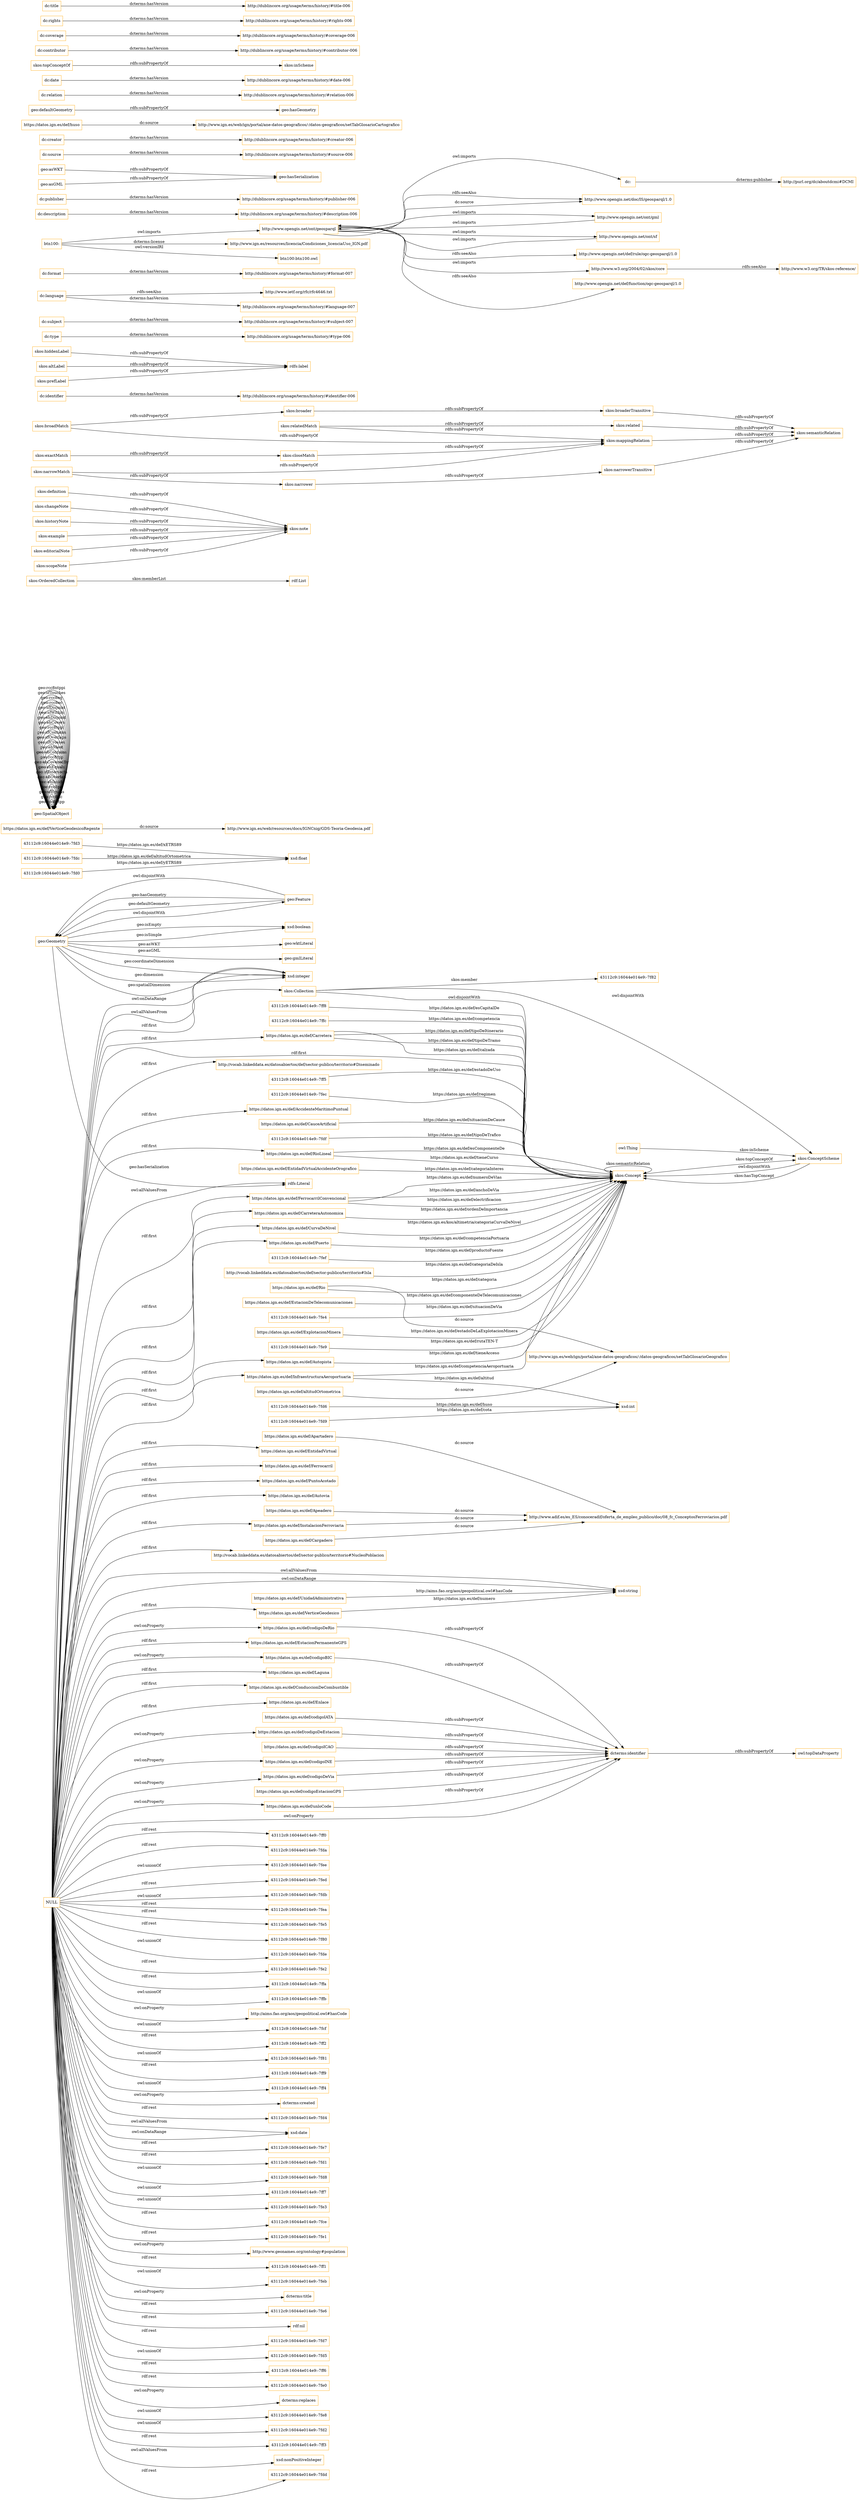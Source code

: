 digraph ar2dtool_diagram { 
rankdir=LR;
size="1501"
node [shape = rectangle, color="orange"]; "http://vocab.linkeddata.es/datosabiertos/def/sector-publico/territorio#Diseminado" "https://datos.ign.es/def/AccidenteMaritimoPuntual" "https://datos.ign.es/def/Apeadero" "https://datos.ign.es/def/Carretera" "43112c9:16044e014e9:-7fef" "43112c9:16044e014e9:-7fd6" "https://datos.ign.es/def/InfraestructuraAeroportuaria" "43112c9:16044e014e9:-7fd3" "43112c9:16044e014e9:-7fdc" "https://datos.ign.es/def/Cargadero" "http://vocab.linkeddata.es/datosabiertos/def/sector-publico/territorio#Isla" "https://datos.ign.es/def/EstacionDeTelecomunicaciones" "https://datos.ign.es/def/EntidadVirtual" "43112c9:16044e014e9:-7fe4" "https://datos.ign.es/def/ExplotacionMinera" "https://datos.ign.es/def/FerrocarrilConvencional" "https://datos.ign.es/def/Ferrocarril" "https://datos.ign.es/def/PuntoAcotado" "43112c9:16044e014e9:-7fd9" "43112c9:16044e014e9:-7fe9" "https://datos.ign.es/def/Autovia" "43112c9:16044e014e9:-7ff8" "https://datos.ign.es/def/CarreteraAutonomica" "https://datos.ign.es/def/Rio" "https://datos.ign.es/def/UnidadAdministrativa" "43112c9:16044e014e9:-7ffc" "http://vocab.linkeddata.es/datosabiertos/def/sector-publico/territorio#NucleoPoblacion" "https://datos.ign.es/def/VerticeGeodesico" "https://datos.ign.es/def/EstacionPermanenteGPS" "https://datos.ign.es/def/CurvaDeNivel" "https://datos.ign.es/def/Puerto" "https://datos.ign.es/def/InstalacionFerroviaria" "43112c9:16044e014e9:-7ff5" "https://datos.ign.es/def/Autopista" "https://datos.ign.es/def/VerticeGeodesicoRegente" "43112c9:16044e014e9:-7fec" "https://datos.ign.es/def/CauceArtificial" "43112c9:16044e014e9:-7fd0" "https://datos.ign.es/def/Laguna" "43112c9:16044e014e9:-7fdf" "https://datos.ign.es/def/EntidadVirtualAccidenteOrografico" "https://datos.ign.es/def/ConduccionDeCombustible" "https://datos.ign.es/def/Apartadero" "https://datos.ign.es/def/Enlace" "https://datos.ign.es/def/RioLineal" "geo:Feature" "geo:Geometry" "geo:SpatialObject" "43112c9:16044e014e9:-7f82" "skos:OrderedCollection" "skos:Collection" "skos:ConceptScheme" "skos:Concept" ; /*classes style*/
	"https://datos.ign.es/def/Rio" -> "http://www.ign.es/web/ign/portal/ane-datos-geograficos/-/datos-geograficos/setTabGlosarioGeografico" [ label = "dc:source" ];
	"skos:definition" -> "skos:note" [ label = "rdfs:subPropertyOf" ];
	"skos:relatedMatch" -> "skos:related" [ label = "rdfs:subPropertyOf" ];
	"skos:relatedMatch" -> "skos:mappingRelation" [ label = "rdfs:subPropertyOf" ];
	"dc:identifier" -> "http://dublincore.org/usage/terms/history/#identifier-006" [ label = "dcterms:hasVersion" ];
	"skos:changeNote" -> "skos:note" [ label = "rdfs:subPropertyOf" ];
	"https://datos.ign.es/def/altitudOrtometrica" -> "http://www.ign.es/web/ign/portal/ane-datos-geograficos/-/datos-geograficos/setTabGlosarioGeografico" [ label = "dc:source" ];
	"skos:hiddenLabel" -> "rdfs:label" [ label = "rdfs:subPropertyOf" ];
	"dc:type" -> "http://dublincore.org/usage/terms/history/#type-006" [ label = "dcterms:hasVersion" ];
	"skos:related" -> "skos:semanticRelation" [ label = "rdfs:subPropertyOf" ];
	"dc:subject" -> "http://dublincore.org/usage/terms/history/#subject-007" [ label = "dcterms:hasVersion" ];
	"geo:Feature" -> "geo:Geometry" [ label = "owl:disjointWith" ];
	"dc:language" -> "http://www.ietf.org/rfc/rfc4646.txt" [ label = "rdfs:seeAlso" ];
	"dc:language" -> "http://dublincore.org/usage/terms/history/#language-007" [ label = "dcterms:hasVersion" ];
	"https://datos.ign.es/def/codigoIATA" -> "dcterms:identifier" [ label = "rdfs:subPropertyOf" ];
	"https://datos.ign.es/def/codigoDeVia" -> "dcterms:identifier" [ label = "rdfs:subPropertyOf" ];
	"dc:format" -> "http://dublincore.org/usage/terms/history/#format-007" [ label = "dcterms:hasVersion" ];
	"skos:ConceptScheme" -> "skos:Concept" [ label = "owl:disjointWith" ];
	"https://datos.ign.es/def/codigoICAO" -> "dcterms:identifier" [ label = "rdfs:subPropertyOf" ];
	"skos:altLabel" -> "rdfs:label" [ label = "rdfs:subPropertyOf" ];
	"dc:" -> "http://purl.org/dc/aboutdcmi#DCMI" [ label = "dcterms:publisher" ];
	"dc:description" -> "http://dublincore.org/usage/terms/history/#description-006" [ label = "dcterms:hasVersion" ];
	"dc:publisher" -> "http://dublincore.org/usage/terms/history/#publisher-006" [ label = "dcterms:hasVersion" ];
	"skos:narrower" -> "skos:narrowerTransitive" [ label = "rdfs:subPropertyOf" ];
	"skos:broader" -> "skos:broaderTransitive" [ label = "rdfs:subPropertyOf" ];
	"geo:asWKT" -> "geo:hasSerialization" [ label = "rdfs:subPropertyOf" ];
	"dc:source" -> "http://dublincore.org/usage/terms/history/#source-006" [ label = "dcterms:hasVersion" ];
	"skos:broaderTransitive" -> "skos:semanticRelation" [ label = "rdfs:subPropertyOf" ];
	"dc:creator" -> "http://dublincore.org/usage/terms/history/#creator-006" [ label = "dcterms:hasVersion" ];
	"https://datos.ign.es/def/huso" -> "http://www.ign.es/web/ign/portal/ane-datos-geograficos/-/datos-geograficos/setTabGlosarioCartografico" [ label = "dc:source" ];
	"skos:historyNote" -> "skos:note" [ label = "rdfs:subPropertyOf" ];
	"geo:asGML" -> "geo:hasSerialization" [ label = "rdfs:subPropertyOf" ];
	"https://datos.ign.es/def/unloCode" -> "dcterms:identifier" [ label = "rdfs:subPropertyOf" ];
	"skos:broadMatch" -> "skos:broader" [ label = "rdfs:subPropertyOf" ];
	"skos:broadMatch" -> "skos:mappingRelation" [ label = "rdfs:subPropertyOf" ];
	"http://www.opengis.net/ont/geosparql" -> "http://www.opengis.net/doc/IS/geosparql/1.0" [ label = "rdfs:seeAlso" ];
	"http://www.opengis.net/ont/geosparql" -> "http://www.opengis.net/ont/gml" [ label = "owl:imports" ];
	"http://www.opengis.net/ont/geosparql" -> "http://www.opengis.net/ont/sf" [ label = "owl:imports" ];
	"http://www.opengis.net/ont/geosparql" -> "http://www.opengis.net/def/rule/ogc-geosparql/1.0" [ label = "rdfs:seeAlso" ];
	"http://www.opengis.net/ont/geosparql" -> "http://www.opengis.net/doc/IS/geosparql/1.0" [ label = "dc:source" ];
	"http://www.opengis.net/ont/geosparql" -> "dc:" [ label = "owl:imports" ];
	"http://www.opengis.net/ont/geosparql" -> "http://www.w3.org/2004/02/skos/core" [ label = "owl:imports" ];
	"http://www.opengis.net/ont/geosparql" -> "http://www.opengis.net/def/function/ogc-geosparql/1.0" [ label = "rdfs:seeAlso" ];
	"http://www.opengis.net/ont/sf" -> "http://www.opengis.net/ont/geosparql" [ label = "owl:imports" ];
	"dcterms:identifier" -> "owl:topDataProperty" [ label = "rdfs:subPropertyOf" ];
	"http://www.w3.org/2004/02/skos/core" -> "http://www.w3.org/TR/skos-reference/" [ label = "rdfs:seeAlso" ];
	"https://datos.ign.es/def/Cargadero" -> "http://www.adif.es/es_ES/conoceradif/oferta_de_empleo_publico/doc/08_fc_ConceptosFerroviarios.pdf" [ label = "dc:source" ];
	"skos:narrowerTransitive" -> "skos:semanticRelation" [ label = "rdfs:subPropertyOf" ];
	"NULL" -> "xsd:integer" [ label = "owl:allValuesFrom" ];
	"NULL" -> "http://aims.fao.org/aos/geopolitical.owl#hasCode" [ label = "owl:onProperty" ];
	"NULL" -> "43112c9:16044e014e9:-7fcf" [ label = "owl:unionOf" ];
	"NULL" -> "https://datos.ign.es/def/AccidenteMaritimoPuntual" [ label = "rdf:first" ];
	"NULL" -> "43112c9:16044e014e9:-7ff2" [ label = "rdf:rest" ];
	"NULL" -> "43112c9:16044e014e9:-7f81" [ label = "owl:unionOf" ];
	"NULL" -> "43112c9:16044e014e9:-7ff9" [ label = "rdf:rest" ];
	"NULL" -> "https://datos.ign.es/def/CurvaDeNivel" [ label = "rdf:first" ];
	"NULL" -> "https://datos.ign.es/def/Laguna" [ label = "rdf:first" ];
	"NULL" -> "43112c9:16044e014e9:-7ff4" [ label = "owl:unionOf" ];
	"NULL" -> "dcterms:created" [ label = "owl:onProperty" ];
	"NULL" -> "dcterms:identifier" [ label = "owl:onProperty" ];
	"NULL" -> "skos:Concept" [ label = "rdf:first" ];
	"NULL" -> "http://vocab.linkeddata.es/datosabiertos/def/sector-publico/territorio#Diseminado" [ label = "rdf:first" ];
	"NULL" -> "43112c9:16044e014e9:-7fd4" [ label = "rdf:rest" ];
	"NULL" -> "xsd:date" [ label = "owl:allValuesFrom" ];
	"NULL" -> "https://datos.ign.es/def/codigoDeVia" [ label = "owl:onProperty" ];
	"NULL" -> "43112c9:16044e014e9:-7fe7" [ label = "rdf:rest" ];
	"NULL" -> "43112c9:16044e014e9:-7fd1" [ label = "rdf:rest" ];
	"NULL" -> "43112c9:16044e014e9:-7fd8" [ label = "owl:unionOf" ];
	"NULL" -> "43112c9:16044e014e9:-7ff7" [ label = "owl:unionOf" ];
	"NULL" -> "xsd:string" [ label = "owl:allValuesFrom" ];
	"NULL" -> "43112c9:16044e014e9:-7fe3" [ label = "owl:unionOf" ];
	"NULL" -> "https://datos.ign.es/def/Carretera" [ label = "rdf:first" ];
	"NULL" -> "43112c9:16044e014e9:-7fce" [ label = "rdf:rest" ];
	"NULL" -> "https://datos.ign.es/def/PuntoAcotado" [ label = "rdf:first" ];
	"NULL" -> "43112c9:16044e014e9:-7fe1" [ label = "rdf:rest" ];
	"NULL" -> "xsd:integer" [ label = "owl:onDataRange" ];
	"NULL" -> "https://datos.ign.es/def/VerticeGeodesico" [ label = "rdf:first" ];
	"NULL" -> "http://www.geonames.org/ontology#population" [ label = "owl:onProperty" ];
	"NULL" -> "https://datos.ign.es/def/codigoDeRio" [ label = "owl:onProperty" ];
	"NULL" -> "43112c9:16044e014e9:-7ff1" [ label = "rdf:rest" ];
	"NULL" -> "https://datos.ign.es/def/codigoBIC" [ label = "owl:onProperty" ];
	"NULL" -> "https://datos.ign.es/def/EstacionPermanenteGPS" [ label = "rdf:first" ];
	"NULL" -> "xsd:date" [ label = "owl:onDataRange" ];
	"NULL" -> "43112c9:16044e014e9:-7feb" [ label = "owl:unionOf" ];
	"NULL" -> "dcterms:title" [ label = "owl:onProperty" ];
	"NULL" -> "https://datos.ign.es/def/Autovia" [ label = "rdf:first" ];
	"NULL" -> "https://datos.ign.es/def/Ferrocarril" [ label = "rdf:first" ];
	"NULL" -> "https://datos.ign.es/def/unloCode" [ label = "owl:onProperty" ];
	"NULL" -> "43112c9:16044e014e9:-7fe6" [ label = "rdf:rest" ];
	"NULL" -> "rdf:nil" [ label = "rdf:rest" ];
	"NULL" -> "43112c9:16044e014e9:-7fd7" [ label = "rdf:rest" ];
	"NULL" -> "https://datos.ign.es/def/Puerto" [ label = "rdf:first" ];
	"NULL" -> "43112c9:16044e014e9:-7fd5" [ label = "owl:unionOf" ];
	"NULL" -> "43112c9:16044e014e9:-7ff6" [ label = "rdf:rest" ];
	"NULL" -> "https://datos.ign.es/def/RioLineal" [ label = "rdf:first" ];
	"NULL" -> "43112c9:16044e014e9:-7fe0" [ label = "rdf:rest" ];
	"NULL" -> "https://datos.ign.es/def/Autopista" [ label = "rdf:first" ];
	"NULL" -> "dcterms:replaces" [ label = "owl:onProperty" ];
	"NULL" -> "43112c9:16044e014e9:-7fe8" [ label = "owl:unionOf" ];
	"NULL" -> "43112c9:16044e014e9:-7fd2" [ label = "owl:unionOf" ];
	"NULL" -> "https://datos.ign.es/def/InstalacionFerroviaria" [ label = "rdf:first" ];
	"NULL" -> "43112c9:16044e014e9:-7ff3" [ label = "rdf:rest" ];
	"NULL" -> "xsd:nonPositiveInteger" [ label = "owl:allValuesFrom" ];
	"NULL" -> "http://vocab.linkeddata.es/datosabiertos/def/sector-publico/territorio#NucleoPoblacion" [ label = "rdf:first" ];
	"NULL" -> "43112c9:16044e014e9:-7fdd" [ label = "rdf:rest" ];
	"NULL" -> "43112c9:16044e014e9:-7ff0" [ label = "rdf:rest" ];
	"NULL" -> "https://datos.ign.es/def/codigoDeEstacion" [ label = "owl:onProperty" ];
	"NULL" -> "https://datos.ign.es/def/EntidadVirtual" [ label = "rdf:first" ];
	"NULL" -> "xsd:string" [ label = "owl:onDataRange" ];
	"NULL" -> "43112c9:16044e014e9:-7fda" [ label = "rdf:rest" ];
	"NULL" -> "https://datos.ign.es/def/codigoINE" [ label = "owl:onProperty" ];
	"NULL" -> "https://datos.ign.es/def/InfraestructuraAeroportuaria" [ label = "rdf:first" ];
	"NULL" -> "43112c9:16044e014e9:-7fee" [ label = "owl:unionOf" ];
	"NULL" -> "43112c9:16044e014e9:-7fed" [ label = "rdf:rest" ];
	"NULL" -> "https://datos.ign.es/def/ConduccionDeCombustible" [ label = "rdf:first" ];
	"NULL" -> "https://datos.ign.es/def/CarreteraAutonomica" [ label = "rdf:first" ];
	"NULL" -> "43112c9:16044e014e9:-7fdb" [ label = "owl:unionOf" ];
	"NULL" -> "43112c9:16044e014e9:-7fea" [ label = "rdf:rest" ];
	"NULL" -> "43112c9:16044e014e9:-7fe5" [ label = "rdf:rest" ];
	"NULL" -> "rdfs:Literal" [ label = "owl:allValuesFrom" ];
	"NULL" -> "43112c9:16044e014e9:-7f80" [ label = "rdf:rest" ];
	"NULL" -> "43112c9:16044e014e9:-7fde" [ label = "owl:unionOf" ];
	"NULL" -> "43112c9:16044e014e9:-7fe2" [ label = "rdf:rest" ];
	"NULL" -> "https://datos.ign.es/def/Enlace" [ label = "rdf:first" ];
	"NULL" -> "https://datos.ign.es/def/FerrocarrilConvencional" [ label = "rdf:first" ];
	"NULL" -> "43112c9:16044e014e9:-7ffa" [ label = "rdf:rest" ];
	"NULL" -> "skos:Collection" [ label = "rdf:first" ];
	"NULL" -> "43112c9:16044e014e9:-7ffb" [ label = "owl:unionOf" ];
	"geo:defaultGeometry" -> "geo:hasGeometry" [ label = "rdfs:subPropertyOf" ];
	"skos:prefLabel" -> "rdfs:label" [ label = "rdfs:subPropertyOf" ];
	"dc:relation" -> "http://dublincore.org/usage/terms/history/#relation-006" [ label = "dcterms:hasVersion" ];
	"skos:narrowMatch" -> "skos:narrower" [ label = "rdfs:subPropertyOf" ];
	"skos:narrowMatch" -> "skos:mappingRelation" [ label = "rdfs:subPropertyOf" ];
	"https://datos.ign.es/def/Apartadero" -> "http://www.adif.es/es_ES/conoceradif/oferta_de_empleo_publico/doc/08_fc_ConceptosFerroviarios.pdf" [ label = "dc:source" ];
	"skos:example" -> "skos:note" [ label = "rdfs:subPropertyOf" ];
	"dc:date" -> "http://dublincore.org/usage/terms/history/#date-006" [ label = "dcterms:hasVersion" ];
	"https://datos.ign.es/def/codigoBIC" -> "dcterms:identifier" [ label = "rdfs:subPropertyOf" ];
	"geo:Geometry" -> "geo:Feature" [ label = "owl:disjointWith" ];
	"skos:mappingRelation" -> "skos:semanticRelation" [ label = "rdfs:subPropertyOf" ];
	"btn100:" -> "http://www.ign.es/resources/licencia/Condiciones_licenciaUso_IGN.pdf" [ label = "dcterms:license" ];
	"btn100:" -> "http://www.opengis.net/ont/geosparql" [ label = "owl:imports" ];
	"btn100:" -> "btn100:btn100.owl" [ label = "owl:versionIRI" ];
	"skos:Collection" -> "skos:ConceptScheme" [ label = "owl:disjointWith" ];
	"skos:Collection" -> "skos:Concept" [ label = "owl:disjointWith" ];
	"https://datos.ign.es/def/Apeadero" -> "http://www.adif.es/es_ES/conoceradif/oferta_de_empleo_publico/doc/08_fc_ConceptosFerroviarios.pdf" [ label = "dc:source" ];
	"skos:topConceptOf" -> "skos:inScheme" [ label = "rdfs:subPropertyOf" ];
	"skos:exactMatch" -> "skos:closeMatch" [ label = "rdfs:subPropertyOf" ];
	"dc:contributor" -> "http://dublincore.org/usage/terms/history/#contributor-006" [ label = "dcterms:hasVersion" ];
	"dc:coverage" -> "http://dublincore.org/usage/terms/history/#coverage-006" [ label = "dcterms:hasVersion" ];
	"skos:editorialNote" -> "skos:note" [ label = "rdfs:subPropertyOf" ];
	"https://datos.ign.es/def/InstalacionFerroviaria" -> "http://www.adif.es/es_ES/conoceradif/oferta_de_empleo_publico/doc/08_fc_ConceptosFerroviarios.pdf" [ label = "dc:source" ];
	"skos:closeMatch" -> "skos:mappingRelation" [ label = "rdfs:subPropertyOf" ];
	"https://datos.ign.es/def/codigoDeRio" -> "dcterms:identifier" [ label = "rdfs:subPropertyOf" ];
	"https://datos.ign.es/def/codigoINE" -> "dcterms:identifier" [ label = "rdfs:subPropertyOf" ];
	"https://datos.ign.es/def/codigoEstacionGPS" -> "dcterms:identifier" [ label = "rdfs:subPropertyOf" ];
	"dc:rights" -> "http://dublincore.org/usage/terms/history/#rights-006" [ label = "dcterms:hasVersion" ];
	"dc:title" -> "http://dublincore.org/usage/terms/history/#title-006" [ label = "dcterms:hasVersion" ];
	"https://datos.ign.es/def/codigoDeEstacion" -> "dcterms:identifier" [ label = "rdfs:subPropertyOf" ];
	"http://www.opengis.net/ont/gml" -> "http://www.opengis.net/ont/geosparql" [ label = "owl:imports" ];
	"skos:scopeNote" -> "skos:note" [ label = "rdfs:subPropertyOf" ];
	"https://datos.ign.es/def/VerticeGeodesicoRegente" -> "http://www.ign.es/web/resources/docs/IGNCnig/GDS-Teoria-Geodesia.pdf" [ label = "dc:source" ];
	"https://datos.ign.es/def/InfraestructuraAeroportuaria" -> "xsd:int" [ label = "https://datos.ign.es/def/altitud" ];
	"geo:SpatialObject" -> "geo:SpatialObject" [ label = "geo:rcc8ntpp" ];
	"https://datos.ign.es/def/InfraestructuraAeroportuaria" -> "skos:Concept" [ label = "https://datos.ign.es/def/competenciaAeroportuaria" ];
	"43112c9:16044e014e9:-7fef" -> "skos:Concept" [ label = "https://datos.ign.es/def/productoFuente" ];
	"geo:Feature" -> "geo:Geometry" [ label = "geo:hasGeometry" ];
	"https://datos.ign.es/def/EstacionDeTelecomunicaciones" -> "skos:Concept" [ label = "https://datos.ign.es/def/componenteDeTelecomunicaciones" ];
	"43112c9:16044e014e9:-7fd0" -> "xsd:float" [ label = "https://datos.ign.es/def/yETRS89" ];
	"geo:SpatialObject" -> "geo:SpatialObject" [ label = "geo:rcc8dc" ];
	"geo:SpatialObject" -> "geo:SpatialObject" [ label = "geo:sfEquals" ];
	"geo:SpatialObject" -> "geo:SpatialObject" [ label = "geo:rcc8po" ];
	"owl:Thing" -> "skos:ConceptScheme" [ label = "skos:inScheme" ];
	"43112c9:16044e014e9:-7fe4" -> "skos:Concept" [ label = "https://datos.ign.es/def/situacionDeVia" ];
	"skos:OrderedCollection" -> "rdf:List" [ label = "skos:memberList" ];
	"geo:SpatialObject" -> "geo:SpatialObject" [ label = "geo:ehInside" ];
	"geo:Geometry" -> "xsd:boolean" [ label = "geo:isEmpty" ];
	"https://datos.ign.es/def/CarreteraAutonomica" -> "skos:Concept" [ label = "https://datos.ign.es/def/ordenDeImportancia" ];
	"geo:Feature" -> "geo:Geometry" [ label = "geo:defaultGeometry" ];
	"https://datos.ign.es/def/RioLineal" -> "skos:Concept" [ label = "https://datos.ign.es/def/tieneCurso" ];
	"https://datos.ign.es/def/Carretera" -> "skos:Concept" [ label = "https://datos.ign.es/def/calzada" ];
	"geo:SpatialObject" -> "geo:SpatialObject" [ label = "geo:ehOverlap" ];
	"geo:Geometry" -> "geo:wktLiteral" [ label = "geo:asWKT" ];
	"geo:Geometry" -> "xsd:integer" [ label = "geo:coordinateDimension" ];
	"43112c9:16044e014e9:-7fdc" -> "xsd:float" [ label = "https://datos.ign.es/def/altitudOrtometrica" ];
	"geo:SpatialObject" -> "geo:SpatialObject" [ label = "geo:sfIntersects" ];
	"43112c9:16044e014e9:-7fec" -> "skos:Concept" [ label = "https://datos.ign.es/def/regimen" ];
	"43112c9:16044e014e9:-7fd6" -> "xsd:int" [ label = "https://datos.ign.es/def/huso" ];
	"https://datos.ign.es/def/Puerto" -> "skos:Concept" [ label = "https://datos.ign.es/def/competenciaPortuaria" ];
	"geo:SpatialObject" -> "geo:SpatialObject" [ label = "geo:ehEquals" ];
	"geo:Geometry" -> "xsd:integer" [ label = "geo:dimension" ];
	"43112c9:16044e014e9:-7fd3" -> "xsd:float" [ label = "https://datos.ign.es/def/xETRS89" ];
	"geo:SpatialObject" -> "geo:SpatialObject" [ label = "geo:ehCoveredBy" ];
	"geo:SpatialObject" -> "geo:SpatialObject" [ label = "geo:rcc8tpp" ];
	"skos:Concept" -> "skos:Concept" [ label = "skos:semanticRelation" ];
	"geo:SpatialObject" -> "geo:SpatialObject" [ label = "geo:ehContains" ];
	"geo:SpatialObject" -> "geo:SpatialObject" [ label = "geo:ehMeet" ];
	"geo:SpatialObject" -> "geo:SpatialObject" [ label = "geo:sfCrosses" ];
	"https://datos.ign.es/def/UnidadAdministrativa" -> "xsd:string" [ label = "http://aims.fao.org/aos/geopolitical.owl#hasCode" ];
	"https://datos.ign.es/def/ExplotacionMinera" -> "skos:Concept" [ label = "https://datos.ign.es/def/estadoDeLaExplotacionMinera" ];
	"geo:SpatialObject" -> "geo:SpatialObject" [ label = "geo:sfOverlaps" ];
	"geo:Geometry" -> "geo:gmlLiteral" [ label = "geo:asGML" ];
	"43112c9:16044e014e9:-7ffc" -> "skos:Concept" [ label = "https://datos.ign.es/def/competencia" ];
	"skos:ConceptScheme" -> "skos:Concept" [ label = "skos:hasTopConcept" ];
	"geo:SpatialObject" -> "geo:SpatialObject" [ label = "geo:sfContains" ];
	"http://vocab.linkeddata.es/datosabiertos/def/sector-publico/territorio#Isla" -> "skos:Concept" [ label = "https://datos.ign.es/def/categoriaDeIsla" ];
	"geo:Geometry" -> "xsd:integer" [ label = "geo:spatialDimension" ];
	"geo:Geometry" -> "xsd:boolean" [ label = "geo:isSimple" ];
	"geo:SpatialObject" -> "geo:SpatialObject" [ label = "geo:rcc8tppi" ];
	"geo:SpatialObject" -> "geo:SpatialObject" [ label = "geo:ehCovers" ];
	"geo:Geometry" -> "rdfs:Literal" [ label = "geo:hasSerialization" ];
	"geo:SpatialObject" -> "geo:SpatialObject" [ label = "geo:ehDisjoint" ];
	"https://datos.ign.es/def/RioLineal" -> "skos:Concept" [ label = "https://datos.ign.es/def/esComponenteDe" ];
	"geo:SpatialObject" -> "geo:SpatialObject" [ label = "geo:sfWithin" ];
	"https://datos.ign.es/def/EntidadVirtualAccidenteOrografico" -> "skos:Concept" [ label = "https://datos.ign.es/def/categoriaInteres" ];
	"geo:SpatialObject" -> "geo:SpatialObject" [ label = "geo:sfDisjoint" ];
	"https://datos.ign.es/def/CurvaDeNivel" -> "skos:Concept" [ label = "https://datos.ign.es/kos/altimetria/categoriaCurvaDeNivel" ];
	"skos:Concept" -> "skos:ConceptScheme" [ label = "skos:topConceptOf" ];
	"https://datos.ign.es/def/Rio" -> "skos:Concept" [ label = "https://datos.ign.es/def/categoria" ];
	"https://datos.ign.es/def/FerrocarrilConvencional" -> "skos:Concept" [ label = "https://datos.ign.es/def/numeroDeVias" ];
	"43112c9:16044e014e9:-7fdf" -> "skos:Concept" [ label = "https://datos.ign.es/def/tipoDeTrafico" ];
	"skos:Collection" -> "43112c9:16044e014e9:-7f82" [ label = "skos:member" ];
	"https://datos.ign.es/def/Carretera" -> "skos:Concept" [ label = "https://datos.ign.es/def/tipoDeItinerario" ];
	"https://datos.ign.es/def/FerrocarrilConvencional" -> "skos:Concept" [ label = "https://datos.ign.es/def/anchoDeVia" ];
	"https://datos.ign.es/def/Autopista" -> "skos:Concept" [ label = "https://datos.ign.es/def/tieneAcceso" ];
	"https://datos.ign.es/def/VerticeGeodesico" -> "xsd:string" [ label = "https://datos.ign.es/def/numero" ];
	"43112c9:16044e014e9:-7ff8" -> "skos:Concept" [ label = "https://datos.ign.es/def/esCapitalDe" ];
	"geo:SpatialObject" -> "geo:SpatialObject" [ label = "geo:rcc8ec" ];
	"geo:SpatialObject" -> "geo:SpatialObject" [ label = "geo:rcc8eq" ];
	"43112c9:16044e014e9:-7fd9" -> "xsd:int" [ label = "https://datos.ign.es/def/cota" ];
	"geo:SpatialObject" -> "geo:SpatialObject" [ label = "geo:sfTouches" ];
	"https://datos.ign.es/def/Carretera" -> "skos:Concept" [ label = "https://datos.ign.es/def/tipoDeTramo" ];
	"43112c9:16044e014e9:-7ff5" -> "skos:Concept" [ label = "https://datos.ign.es/def/estadoDeUso" ];
	"geo:SpatialObject" -> "geo:SpatialObject" [ label = "geo:rcc8ntppi" ];
	"https://datos.ign.es/def/CauceArtificial" -> "skos:Concept" [ label = "https://datos.ign.es/def/situacionDeCauce" ];
	"43112c9:16044e014e9:-7fe9" -> "skos:Concept" [ label = "https://datos.ign.es/def/rutaTEN-T" ];
	"https://datos.ign.es/def/FerrocarrilConvencional" -> "skos:Concept" [ label = "https://datos.ign.es/def/electrificacion" ];

}
